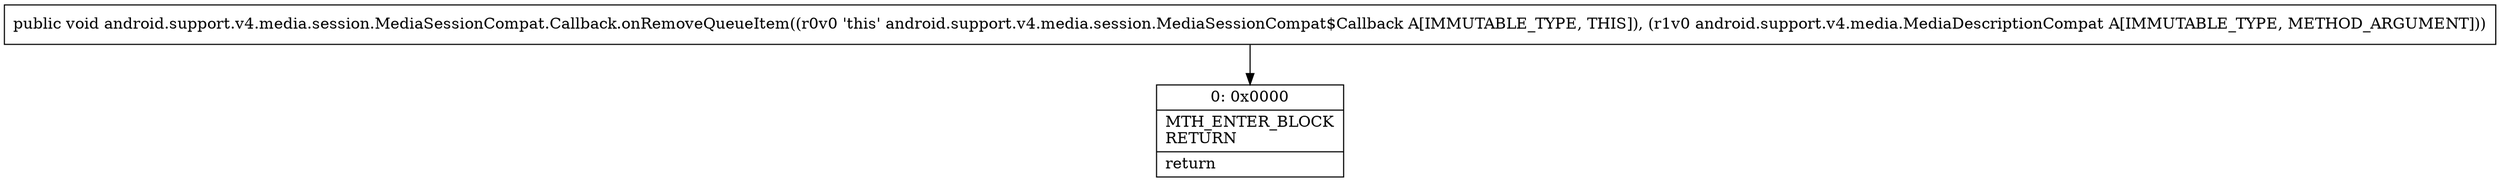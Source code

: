 digraph "CFG forandroid.support.v4.media.session.MediaSessionCompat.Callback.onRemoveQueueItem(Landroid\/support\/v4\/media\/MediaDescriptionCompat;)V" {
Node_0 [shape=record,label="{0\:\ 0x0000|MTH_ENTER_BLOCK\lRETURN\l|return\l}"];
MethodNode[shape=record,label="{public void android.support.v4.media.session.MediaSessionCompat.Callback.onRemoveQueueItem((r0v0 'this' android.support.v4.media.session.MediaSessionCompat$Callback A[IMMUTABLE_TYPE, THIS]), (r1v0 android.support.v4.media.MediaDescriptionCompat A[IMMUTABLE_TYPE, METHOD_ARGUMENT])) }"];
MethodNode -> Node_0;
}

